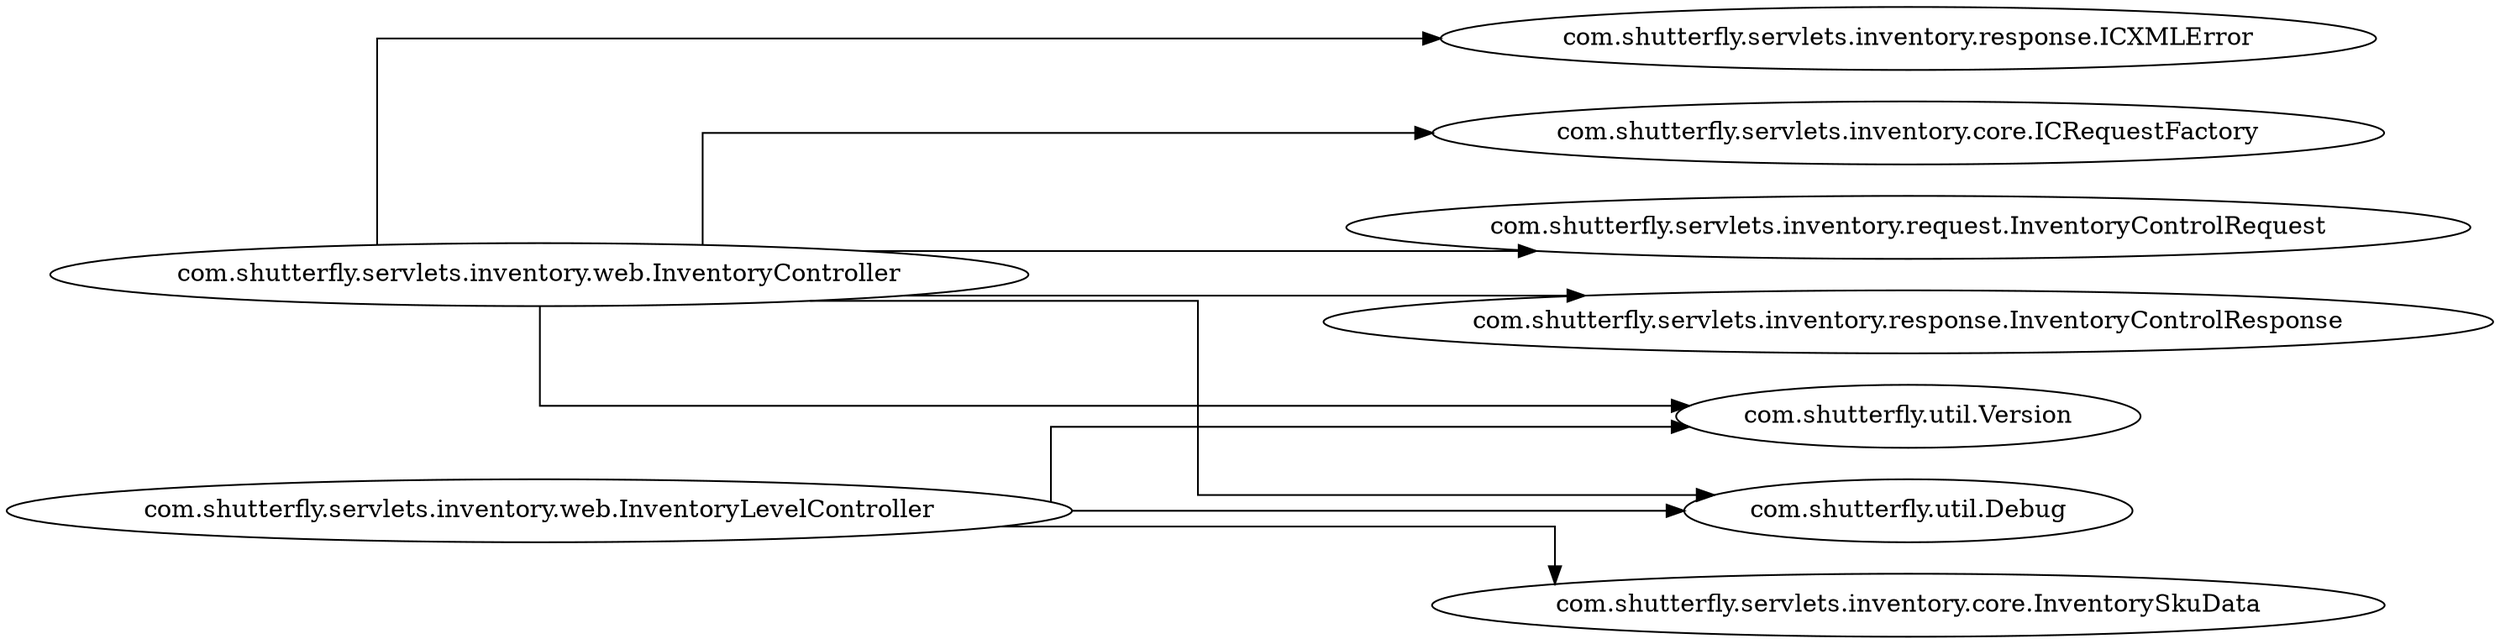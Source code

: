 digraph dependencyGraph {
 concentrate=true;
 rankdir="LR"; 
ranksep="2.0";
"com.shutterfly.servlets.inventory.web.InventoryController"; 
"com.shutterfly.servlets.inventory.web.InventoryController"->"com.shutterfly.servlets.inventory.core.ICRequestFactory";
"com.shutterfly.servlets.inventory.web.InventoryController"->"com.shutterfly.servlets.inventory.request.InventoryControlRequest";
"com.shutterfly.servlets.inventory.web.InventoryController"->"com.shutterfly.servlets.inventory.response.InventoryControlResponse";
"com.shutterfly.servlets.inventory.web.InventoryController"->"com.shutterfly.servlets.inventory.response.ICXMLError";
"com.shutterfly.servlets.inventory.web.InventoryController"->"com.shutterfly.util.Debug";
"com.shutterfly.servlets.inventory.web.InventoryController"->"com.shutterfly.util.Version";
"com.shutterfly.servlets.inventory.web.InventoryLevelController"; 
"com.shutterfly.servlets.inventory.web.InventoryLevelController"->"com.shutterfly.util.Debug";
"com.shutterfly.servlets.inventory.web.InventoryLevelController"->"com.shutterfly.util.Version";
"com.shutterfly.servlets.inventory.web.InventoryLevelController"->"com.shutterfly.servlets.inventory.core.InventorySkuData";
splines="ortho";
}
